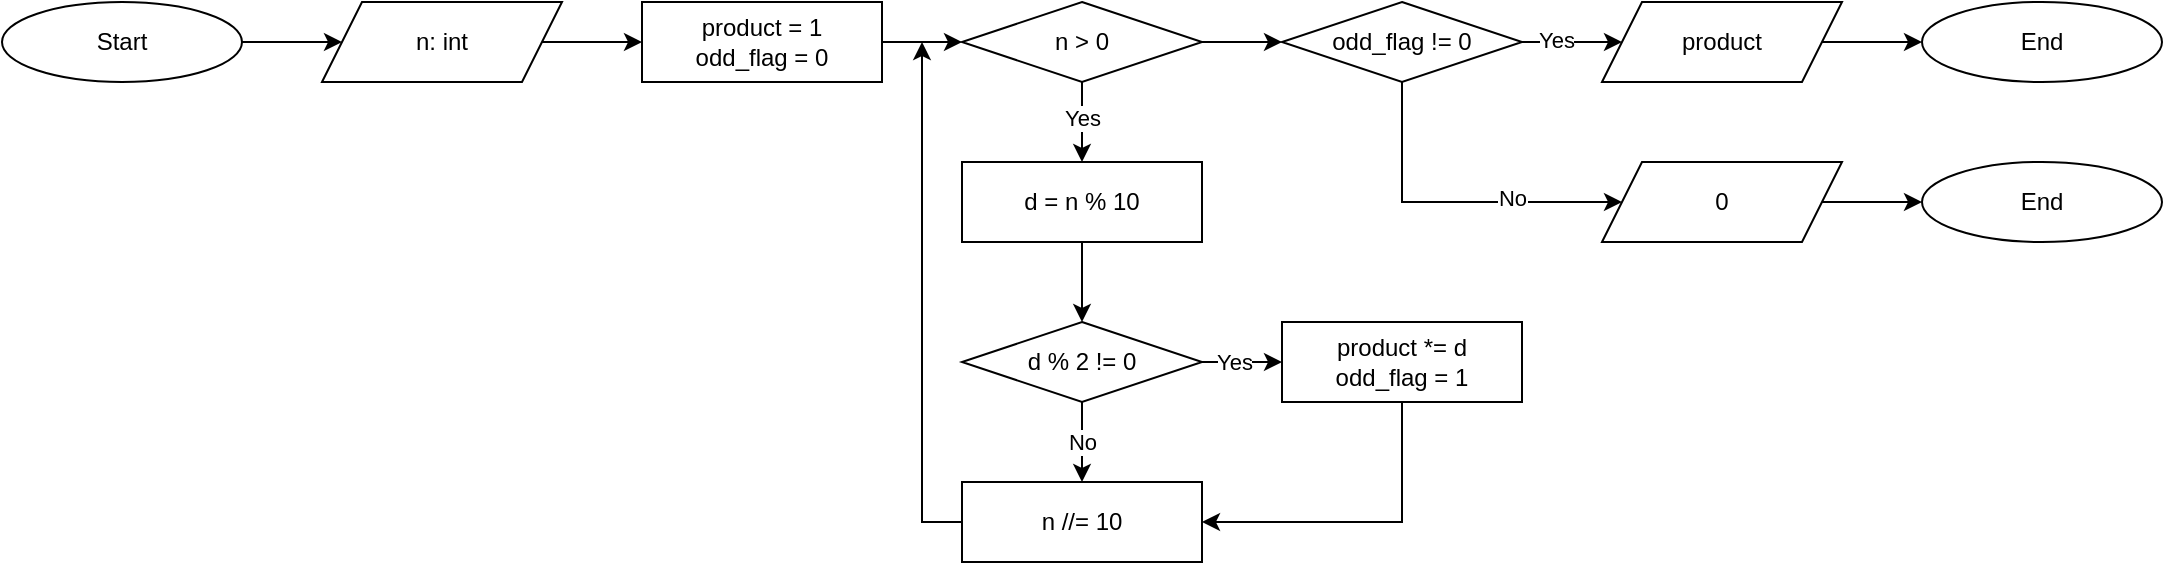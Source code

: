 <mxfile version="24.9.0">
  <diagram name="Page-1" id="z9LAb5Ok6JyxKWv0N6qz">
    <mxGraphModel dx="795" dy="539" grid="1" gridSize="10" guides="1" tooltips="1" connect="1" arrows="1" fold="1" page="1" pageScale="1" pageWidth="850" pageHeight="1100" background="#ffffff" math="0" shadow="0">
      <root>
        <mxCell id="0" />
        <mxCell id="1" parent="0" />
        <mxCell id="XKFdUextkc2nJWJVsiQQ-31" value="" style="edgeStyle=orthogonalEdgeStyle;rounded=0;orthogonalLoop=1;jettySize=auto;html=1;" parent="1" edge="1">
          <mxGeometry relative="1" as="geometry">
            <mxPoint x="400" y="150" as="targetPoint" />
          </mxGeometry>
        </mxCell>
        <mxCell id="iPOr9jhTZgFF23cTAe3i-1" value="Start" style="ellipse;whiteSpace=wrap;html=1;" parent="1" vertex="1">
          <mxGeometry x="40" y="240" width="120" height="40" as="geometry" />
        </mxCell>
        <mxCell id="iPOr9jhTZgFF23cTAe3i-2" value="n: int" style="shape=parallelogram;perimeter=parallelogramPerimeter;whiteSpace=wrap;html=1;fixedSize=1;" parent="1" vertex="1">
          <mxGeometry x="200" y="240" width="120" height="40" as="geometry" />
        </mxCell>
        <mxCell id="iPOr9jhTZgFF23cTAe3i-16" value="" style="endArrow=classic;html=1;rounded=0;exitX=1;exitY=0.5;exitDx=0;exitDy=0;entryX=0;entryY=0.5;entryDx=0;entryDy=0;" parent="1" source="iPOr9jhTZgFF23cTAe3i-1" target="iPOr9jhTZgFF23cTAe3i-2" edge="1">
          <mxGeometry width="50" height="50" relative="1" as="geometry">
            <mxPoint x="210" y="360" as="sourcePoint" />
            <mxPoint x="260" y="310" as="targetPoint" />
          </mxGeometry>
        </mxCell>
        <mxCell id="iPOr9jhTZgFF23cTAe3i-17" value="" style="endArrow=classic;html=1;rounded=0;exitX=1;exitY=0.5;exitDx=0;exitDy=0;entryX=0;entryY=0.5;entryDx=0;entryDy=0;" parent="1" source="iPOr9jhTZgFF23cTAe3i-2" edge="1">
          <mxGeometry width="50" height="50" relative="1" as="geometry">
            <mxPoint x="170" y="270" as="sourcePoint" />
            <mxPoint x="360" y="260" as="targetPoint" />
          </mxGeometry>
        </mxCell>
        <mxCell id="iPOr9jhTZgFF23cTAe3i-104" value="End" style="ellipse;whiteSpace=wrap;html=1;" parent="1" vertex="1">
          <mxGeometry x="1000" y="240" width="120" height="40" as="geometry" />
        </mxCell>
        <mxCell id="Gtc7mg2F4XsaRouNKNXH-1" value="product = 1&lt;div&gt;odd_flag = 0&lt;/div&gt;" style="rounded=0;whiteSpace=wrap;html=1;" parent="1" vertex="1">
          <mxGeometry x="360" y="240" width="120" height="40" as="geometry" />
        </mxCell>
        <mxCell id="Gtc7mg2F4XsaRouNKNXH-2" value="n &amp;gt; 0" style="rhombus;whiteSpace=wrap;html=1;" parent="1" vertex="1">
          <mxGeometry x="520" y="240" width="120" height="40" as="geometry" />
        </mxCell>
        <mxCell id="Gtc7mg2F4XsaRouNKNXH-3" value="" style="endArrow=classic;html=1;rounded=0;exitX=1;exitY=0.5;exitDx=0;exitDy=0;entryX=0;entryY=0.5;entryDx=0;entryDy=0;" parent="1" source="Gtc7mg2F4XsaRouNKNXH-1" target="Gtc7mg2F4XsaRouNKNXH-2" edge="1">
          <mxGeometry width="50" height="50" relative="1" as="geometry">
            <mxPoint x="320" y="270" as="sourcePoint" />
            <mxPoint x="370" y="270" as="targetPoint" />
          </mxGeometry>
        </mxCell>
        <mxCell id="Gtc7mg2F4XsaRouNKNXH-4" value="product" style="shape=parallelogram;perimeter=parallelogramPerimeter;whiteSpace=wrap;html=1;fixedSize=1;" parent="1" vertex="1">
          <mxGeometry x="840" y="240" width="120" height="40" as="geometry" />
        </mxCell>
        <mxCell id="Gtc7mg2F4XsaRouNKNXH-5" value="" style="endArrow=classic;html=1;rounded=0;entryX=0;entryY=0.5;entryDx=0;entryDy=0;exitX=1;exitY=0.5;exitDx=0;exitDy=0;" parent="1" source="kPrBGHlLDEWB42sVpc6V-1" target="Gtc7mg2F4XsaRouNKNXH-4" edge="1">
          <mxGeometry width="50" height="50" relative="1" as="geometry">
            <mxPoint x="830" y="280" as="sourcePoint" />
            <mxPoint x="720" y="270" as="targetPoint" />
          </mxGeometry>
        </mxCell>
        <mxCell id="kPrBGHlLDEWB42sVpc6V-4" value="Yes" style="edgeLabel;html=1;align=center;verticalAlign=middle;resizable=0;points=[];" vertex="1" connectable="0" parent="Gtc7mg2F4XsaRouNKNXH-5">
          <mxGeometry x="-0.514" y="1" relative="1" as="geometry">
            <mxPoint x="5" as="offset" />
          </mxGeometry>
        </mxCell>
        <mxCell id="Gtc7mg2F4XsaRouNKNXH-6" value="" style="endArrow=classic;html=1;rounded=0;exitX=1;exitY=0.5;exitDx=0;exitDy=0;entryX=0;entryY=0.5;entryDx=0;entryDy=0;" parent="1" source="Gtc7mg2F4XsaRouNKNXH-4" target="iPOr9jhTZgFF23cTAe3i-104" edge="1">
          <mxGeometry width="50" height="50" relative="1" as="geometry">
            <mxPoint x="840" y="270" as="sourcePoint" />
            <mxPoint x="890" y="270" as="targetPoint" />
          </mxGeometry>
        </mxCell>
        <mxCell id="Gtc7mg2F4XsaRouNKNXH-8" value="" style="endArrow=classic;html=1;rounded=0;exitX=0.5;exitY=1;exitDx=0;exitDy=0;entryX=0.5;entryY=0;entryDx=0;entryDy=0;" parent="1" source="Gtc7mg2F4XsaRouNKNXH-2" target="Gtc7mg2F4XsaRouNKNXH-9" edge="1">
          <mxGeometry width="50" height="50" relative="1" as="geometry">
            <mxPoint x="490" y="270" as="sourcePoint" />
            <mxPoint x="580" y="300" as="targetPoint" />
          </mxGeometry>
        </mxCell>
        <mxCell id="Gtc7mg2F4XsaRouNKNXH-11" value="Yes" style="edgeLabel;html=1;align=center;verticalAlign=middle;resizable=0;points=[];" parent="Gtc7mg2F4XsaRouNKNXH-8" vertex="1" connectable="0">
          <mxGeometry x="-0.129" relative="1" as="geometry">
            <mxPoint as="offset" />
          </mxGeometry>
        </mxCell>
        <mxCell id="Gtc7mg2F4XsaRouNKNXH-9" value="d = n % 10" style="rounded=0;whiteSpace=wrap;html=1;" parent="1" vertex="1">
          <mxGeometry x="520" y="320" width="120" height="40" as="geometry" />
        </mxCell>
        <mxCell id="Gtc7mg2F4XsaRouNKNXH-10" value="d % 2 != 0" style="rhombus;whiteSpace=wrap;html=1;" parent="1" vertex="1">
          <mxGeometry x="520" y="400" width="120" height="40" as="geometry" />
        </mxCell>
        <mxCell id="Gtc7mg2F4XsaRouNKNXH-12" value="" style="endArrow=classic;html=1;rounded=0;exitX=1;exitY=0.5;exitDx=0;exitDy=0;" parent="1" source="Gtc7mg2F4XsaRouNKNXH-10" edge="1">
          <mxGeometry width="50" height="50" relative="1" as="geometry">
            <mxPoint x="490" y="270" as="sourcePoint" />
            <mxPoint x="680" y="420" as="targetPoint" />
          </mxGeometry>
        </mxCell>
        <mxCell id="Gtc7mg2F4XsaRouNKNXH-14" value="Yes" style="edgeLabel;html=1;align=center;verticalAlign=middle;resizable=0;points=[];" parent="Gtc7mg2F4XsaRouNKNXH-12" vertex="1" connectable="0">
          <mxGeometry x="-0.221" relative="1" as="geometry">
            <mxPoint as="offset" />
          </mxGeometry>
        </mxCell>
        <mxCell id="Gtc7mg2F4XsaRouNKNXH-13" value="product *= d&lt;div&gt;odd_flag = 1&lt;/div&gt;" style="rounded=0;whiteSpace=wrap;html=1;" parent="1" vertex="1">
          <mxGeometry x="680" y="400" width="120" height="40" as="geometry" />
        </mxCell>
        <mxCell id="Gtc7mg2F4XsaRouNKNXH-15" value="n //= 10" style="rounded=0;whiteSpace=wrap;html=1;" parent="1" vertex="1">
          <mxGeometry x="520" y="480" width="120" height="40" as="geometry" />
        </mxCell>
        <mxCell id="Gtc7mg2F4XsaRouNKNXH-16" value="" style="endArrow=classic;html=1;rounded=0;exitX=0.5;exitY=1;exitDx=0;exitDy=0;entryX=1;entryY=0.5;entryDx=0;entryDy=0;" parent="1" source="Gtc7mg2F4XsaRouNKNXH-13" target="Gtc7mg2F4XsaRouNKNXH-15" edge="1">
          <mxGeometry width="50" height="50" relative="1" as="geometry">
            <mxPoint x="650" y="270" as="sourcePoint" />
            <mxPoint x="700" y="270" as="targetPoint" />
            <Array as="points">
              <mxPoint x="740" y="500" />
            </Array>
          </mxGeometry>
        </mxCell>
        <mxCell id="Gtc7mg2F4XsaRouNKNXH-18" value="" style="endArrow=classic;html=1;rounded=0;exitX=0;exitY=0.5;exitDx=0;exitDy=0;" parent="1" source="Gtc7mg2F4XsaRouNKNXH-15" edge="1">
          <mxGeometry width="50" height="50" relative="1" as="geometry">
            <mxPoint x="750" y="450" as="sourcePoint" />
            <mxPoint x="500" y="260" as="targetPoint" />
            <Array as="points">
              <mxPoint x="500" y="500" />
            </Array>
          </mxGeometry>
        </mxCell>
        <mxCell id="Gtc7mg2F4XsaRouNKNXH-20" value="" style="endArrow=classic;html=1;rounded=0;exitX=0.5;exitY=1;exitDx=0;exitDy=0;entryX=0.5;entryY=0;entryDx=0;entryDy=0;" parent="1" source="Gtc7mg2F4XsaRouNKNXH-10" target="Gtc7mg2F4XsaRouNKNXH-15" edge="1">
          <mxGeometry width="50" height="50" relative="1" as="geometry">
            <mxPoint x="590" y="290" as="sourcePoint" />
            <mxPoint x="590" y="330" as="targetPoint" />
          </mxGeometry>
        </mxCell>
        <mxCell id="Gtc7mg2F4XsaRouNKNXH-23" value="No" style="edgeLabel;html=1;align=center;verticalAlign=middle;resizable=0;points=[];" parent="Gtc7mg2F4XsaRouNKNXH-20" vertex="1" connectable="0">
          <mxGeometry x="-0.014" relative="1" as="geometry">
            <mxPoint as="offset" />
          </mxGeometry>
        </mxCell>
        <mxCell id="Gtc7mg2F4XsaRouNKNXH-24" value="" style="endArrow=classic;html=1;rounded=0;exitX=0.5;exitY=1;exitDx=0;exitDy=0;entryX=0.5;entryY=0;entryDx=0;entryDy=0;" parent="1" source="Gtc7mg2F4XsaRouNKNXH-9" target="Gtc7mg2F4XsaRouNKNXH-10" edge="1">
          <mxGeometry width="50" height="50" relative="1" as="geometry">
            <mxPoint x="490" y="270" as="sourcePoint" />
            <mxPoint x="530" y="270" as="targetPoint" />
          </mxGeometry>
        </mxCell>
        <mxCell id="kPrBGHlLDEWB42sVpc6V-1" value="odd_flag != 0" style="rhombus;whiteSpace=wrap;html=1;" vertex="1" parent="1">
          <mxGeometry x="680" y="240" width="120" height="40" as="geometry" />
        </mxCell>
        <mxCell id="kPrBGHlLDEWB42sVpc6V-3" value="" style="endArrow=classic;html=1;rounded=0;exitX=1;exitY=0.5;exitDx=0;exitDy=0;entryX=0;entryY=0.5;entryDx=0;entryDy=0;" edge="1" parent="1" source="Gtc7mg2F4XsaRouNKNXH-2" target="kPrBGHlLDEWB42sVpc6V-1">
          <mxGeometry width="50" height="50" relative="1" as="geometry">
            <mxPoint x="490" y="270" as="sourcePoint" />
            <mxPoint x="530" y="270" as="targetPoint" />
          </mxGeometry>
        </mxCell>
        <mxCell id="kPrBGHlLDEWB42sVpc6V-5" value="" style="endArrow=classic;html=1;rounded=0;exitX=0.5;exitY=1;exitDx=0;exitDy=0;entryX=0;entryY=0.5;entryDx=0;entryDy=0;" edge="1" parent="1" source="kPrBGHlLDEWB42sVpc6V-1" target="kPrBGHlLDEWB42sVpc6V-7">
          <mxGeometry width="50" height="50" relative="1" as="geometry">
            <mxPoint x="750" y="310" as="sourcePoint" />
            <mxPoint x="790" y="310" as="targetPoint" />
            <Array as="points">
              <mxPoint x="740" y="340" />
            </Array>
          </mxGeometry>
        </mxCell>
        <mxCell id="kPrBGHlLDEWB42sVpc6V-9" value="No" style="edgeLabel;html=1;align=center;verticalAlign=middle;resizable=0;points=[];" vertex="1" connectable="0" parent="kPrBGHlLDEWB42sVpc6V-5">
          <mxGeometry x="0.35" y="2" relative="1" as="geometry">
            <mxPoint as="offset" />
          </mxGeometry>
        </mxCell>
        <mxCell id="kPrBGHlLDEWB42sVpc6V-6" value="End" style="ellipse;whiteSpace=wrap;html=1;" vertex="1" parent="1">
          <mxGeometry x="1000" y="320" width="120" height="40" as="geometry" />
        </mxCell>
        <mxCell id="kPrBGHlLDEWB42sVpc6V-7" value="0" style="shape=parallelogram;perimeter=parallelogramPerimeter;whiteSpace=wrap;html=1;fixedSize=1;" vertex="1" parent="1">
          <mxGeometry x="840" y="320" width="120" height="40" as="geometry" />
        </mxCell>
        <mxCell id="kPrBGHlLDEWB42sVpc6V-8" value="" style="endArrow=classic;html=1;rounded=0;exitX=1;exitY=0.5;exitDx=0;exitDy=0;entryX=0;entryY=0.5;entryDx=0;entryDy=0;" edge="1" parent="1" source="kPrBGHlLDEWB42sVpc6V-7" target="kPrBGHlLDEWB42sVpc6V-6">
          <mxGeometry width="50" height="50" relative="1" as="geometry">
            <mxPoint x="840" y="350" as="sourcePoint" />
            <mxPoint x="890" y="350" as="targetPoint" />
          </mxGeometry>
        </mxCell>
      </root>
    </mxGraphModel>
  </diagram>
</mxfile>

